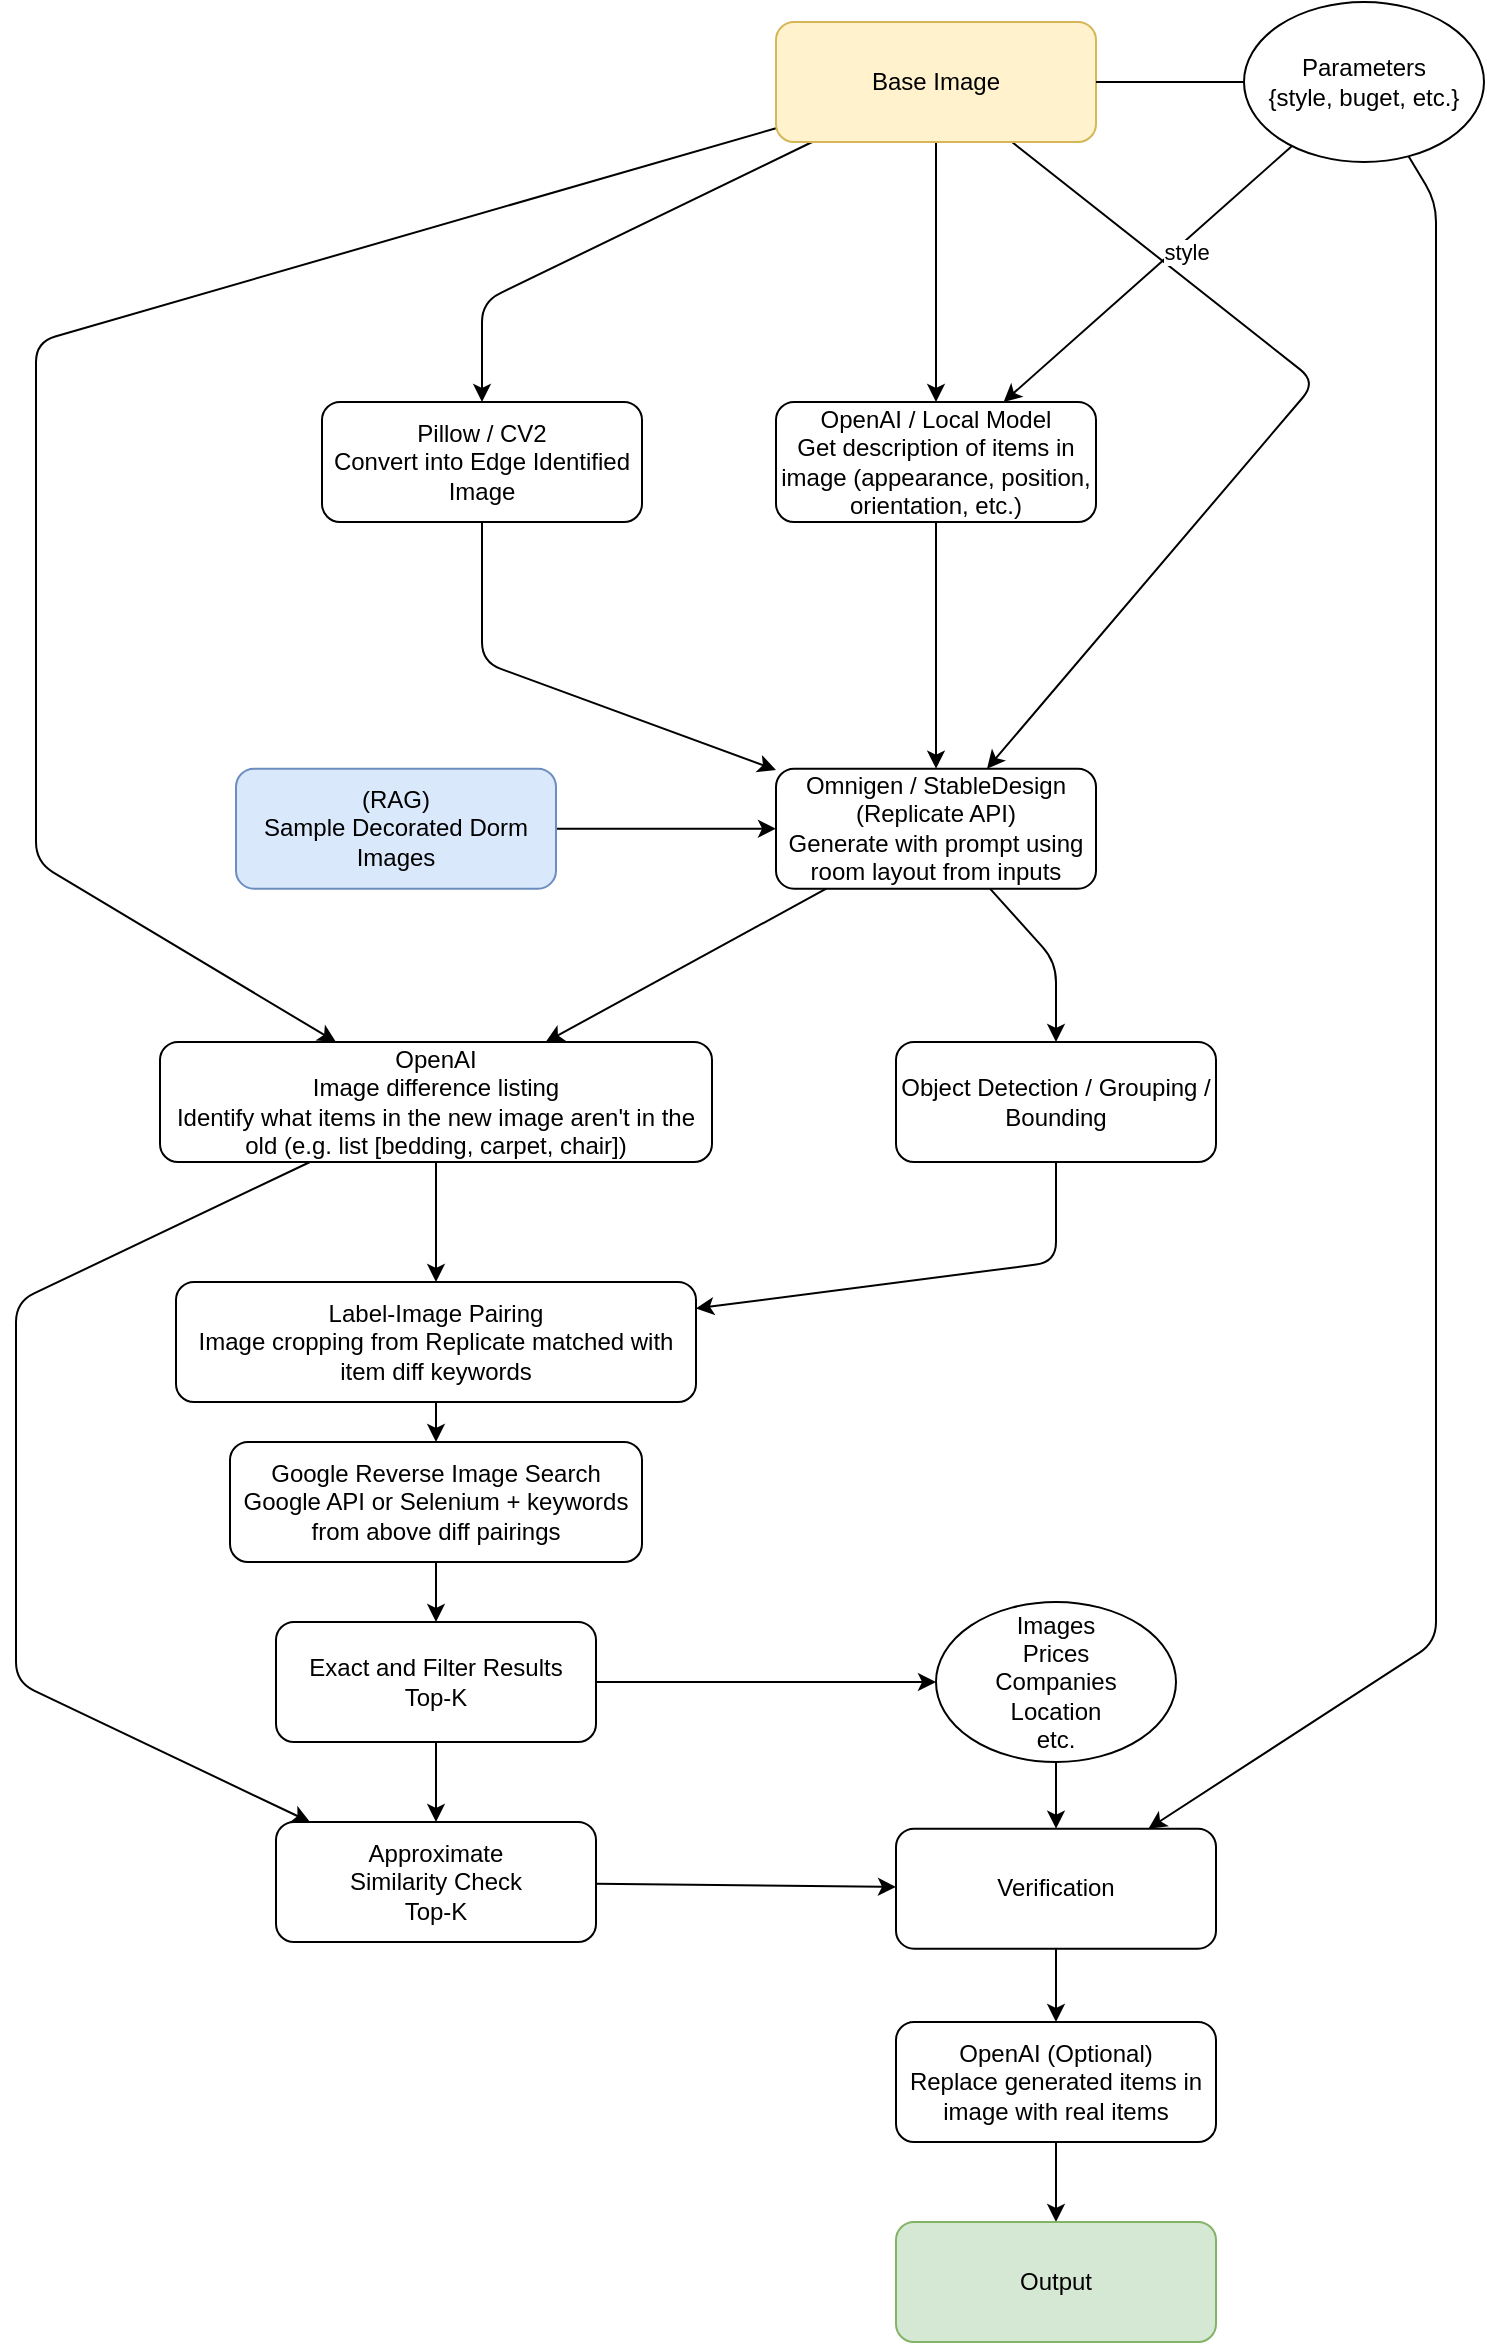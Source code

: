 <mxfile>
    <diagram id="mi7N9GJhdiMdUrGBSjW2" name="Page-1">
        <mxGraphModel dx="2097" dy="1124" grid="1" gridSize="10" guides="1" tooltips="1" connect="1" arrows="1" fold="1" page="1" pageScale="1" pageWidth="827" pageHeight="1169" math="0" shadow="0">
            <root>
                <mxCell id="0"/>
                <mxCell id="1" parent="0"/>
                <mxCell id="34" style="edgeStyle=none;html=1;" parent="1" source="2" target="33" edge="1">
                    <mxGeometry relative="1" as="geometry">
                        <Array as="points">
                            <mxPoint x="-37" y="270"/>
                        </Array>
                    </mxGeometry>
                </mxCell>
                <mxCell id="36" style="edgeStyle=none;html=1;" parent="1" source="2" target="35" edge="1">
                    <mxGeometry relative="1" as="geometry"/>
                </mxCell>
                <mxCell id="40" style="edgeStyle=none;html=1;" parent="1" source="2" target="37" edge="1">
                    <mxGeometry relative="1" as="geometry">
                        <Array as="points">
                            <mxPoint x="380" y="310"/>
                        </Array>
                    </mxGeometry>
                </mxCell>
                <mxCell id="51" style="edgeStyle=none;html=1;" parent="1" source="2" target="48" edge="1">
                    <mxGeometry relative="1" as="geometry">
                        <Array as="points">
                            <mxPoint x="-260" y="290"/>
                            <mxPoint x="-260" y="550"/>
                        </Array>
                    </mxGeometry>
                </mxCell>
                <mxCell id="2" value="Base Image" style="rounded=1;whiteSpace=wrap;html=1;fillColor=#fff2cc;strokeColor=#d6b656;" parent="1" vertex="1">
                    <mxGeometry x="110" y="130" width="160" height="60" as="geometry"/>
                </mxCell>
                <mxCell id="15" style="edgeStyle=none;html=1;" parent="1" source="12" target="14" edge="1">
                    <mxGeometry relative="1" as="geometry"/>
                </mxCell>
                <mxCell id="12" value="Google Reverse Image Search&lt;div&gt;Google API or Selenium + keywords from above diff pairings&lt;/div&gt;" style="rounded=1;whiteSpace=wrap;html=1;" parent="1" vertex="1">
                    <mxGeometry x="-163" y="840" width="206" height="60" as="geometry"/>
                </mxCell>
                <mxCell id="17" style="edgeStyle=none;html=1;" parent="1" source="14" target="16" edge="1">
                    <mxGeometry relative="1" as="geometry"/>
                </mxCell>
                <mxCell id="44" style="edgeStyle=none;html=1;" parent="1" source="14" target="18" edge="1">
                    <mxGeometry relative="1" as="geometry"/>
                </mxCell>
                <mxCell id="14" value="Exact and Filter Results&lt;div&gt;&lt;span style=&quot;background-color: transparent;&quot;&gt;Top-K&lt;/span&gt;&lt;br&gt;&lt;/div&gt;" style="rounded=1;whiteSpace=wrap;html=1;" parent="1" vertex="1">
                    <mxGeometry x="-140" y="930" width="160" height="60" as="geometry"/>
                </mxCell>
                <mxCell id="47" style="edgeStyle=none;html=1;" parent="1" source="16" target="21" edge="1">
                    <mxGeometry relative="1" as="geometry"/>
                </mxCell>
                <mxCell id="16" value="Images&lt;div&gt;Prices&lt;/div&gt;&lt;div&gt;Companies&lt;/div&gt;&lt;div&gt;Location&lt;/div&gt;&lt;div&gt;etc.&lt;/div&gt;" style="ellipse;whiteSpace=wrap;html=1;" parent="1" vertex="1">
                    <mxGeometry x="190" y="920.0" width="120" height="80" as="geometry"/>
                </mxCell>
                <mxCell id="46" style="edgeStyle=none;html=1;" parent="1" source="18" target="21" edge="1">
                    <mxGeometry relative="1" as="geometry"/>
                </mxCell>
                <mxCell id="18" value="&lt;div&gt;Approximate&lt;/div&gt;&lt;div&gt;Similarity Check&lt;br&gt;Top-K&lt;/div&gt;" style="rounded=1;whiteSpace=wrap;html=1;" parent="1" vertex="1">
                    <mxGeometry x="-140" y="1030" width="160" height="60" as="geometry"/>
                </mxCell>
                <mxCell id="45" style="edgeStyle=none;html=1;" parent="1" source="21" target="27" edge="1">
                    <mxGeometry relative="1" as="geometry"/>
                </mxCell>
                <mxCell id="21" value="&lt;div&gt;Verification&lt;/div&gt;" style="rounded=1;whiteSpace=wrap;html=1;" parent="1" vertex="1">
                    <mxGeometry x="170" y="1033.33" width="160" height="60" as="geometry"/>
                </mxCell>
                <mxCell id="24" style="edgeStyle=none;html=1;endArrow=none;endFill=0;" parent="1" source="23" target="2" edge="1">
                    <mxGeometry relative="1" as="geometry"/>
                </mxCell>
                <mxCell id="26" style="edgeStyle=none;html=1;" parent="1" source="23" target="21" edge="1">
                    <mxGeometry relative="1" as="geometry">
                        <Array as="points">
                            <mxPoint x="440" y="220"/>
                            <mxPoint x="440" y="940"/>
                        </Array>
                    </mxGeometry>
                </mxCell>
                <mxCell id="68" style="edgeStyle=none;html=1;" parent="1" source="23" target="35" edge="1">
                    <mxGeometry relative="1" as="geometry"/>
                </mxCell>
                <mxCell id="69" value="style" style="edgeLabel;html=1;align=center;verticalAlign=middle;resizable=0;points=[];" parent="68" vertex="1" connectable="0">
                    <mxGeometry x="-0.232" y="3" relative="1" as="geometry">
                        <mxPoint y="1" as="offset"/>
                    </mxGeometry>
                </mxCell>
                <mxCell id="23" value="Parameters&lt;div&gt;{style, buget, etc.}&lt;/div&gt;" style="ellipse;whiteSpace=wrap;html=1;" parent="1" vertex="1">
                    <mxGeometry x="344" y="120" width="120" height="80" as="geometry"/>
                </mxCell>
                <mxCell id="31" style="edgeStyle=none;html=1;" parent="1" source="27" target="30" edge="1">
                    <mxGeometry relative="1" as="geometry"/>
                </mxCell>
                <mxCell id="27" value="OpenAI (Optional)&lt;div&gt;Replace generated items in image with real items&lt;/div&gt;" style="rounded=1;whiteSpace=wrap;html=1;" parent="1" vertex="1">
                    <mxGeometry x="170" y="1130" width="160" height="60" as="geometry"/>
                </mxCell>
                <mxCell id="30" value="Output" style="rounded=1;whiteSpace=wrap;html=1;fillColor=#d5e8d4;strokeColor=#82b366;" parent="1" vertex="1">
                    <mxGeometry x="170" y="1230" width="160" height="60" as="geometry"/>
                </mxCell>
                <mxCell id="39" style="edgeStyle=none;html=1;" parent="1" source="33" target="37" edge="1">
                    <mxGeometry relative="1" as="geometry">
                        <Array as="points">
                            <mxPoint x="-37" y="450"/>
                        </Array>
                    </mxGeometry>
                </mxCell>
                <mxCell id="33" value="&lt;span style=&quot;color: rgb(0, 0, 0);&quot;&gt;Pillow / CV2&lt;/span&gt;&lt;div style=&quot;scrollbar-color: light-dark(#e2e2e2, #4b4b4b)&lt;br/&gt;&#x9;&#x9;&#x9;&#x9;&#x9;light-dark(#fbfbfb, var(--dark-panel-color));&quot;&gt;Convert into Edge Identified Image&lt;/div&gt;&lt;div&gt;&lt;/div&gt;" style="rounded=1;whiteSpace=wrap;html=1;" parent="1" vertex="1">
                    <mxGeometry x="-117" y="320.0" width="160" height="60" as="geometry"/>
                </mxCell>
                <mxCell id="38" style="edgeStyle=none;html=1;" parent="1" source="35" target="37" edge="1">
                    <mxGeometry relative="1" as="geometry"/>
                </mxCell>
                <mxCell id="35" value="OpenAI / Local Model&lt;div&gt;Get description of items in image (appearance, position, orientation, etc.)&lt;/div&gt;" style="rounded=1;whiteSpace=wrap;html=1;" parent="1" vertex="1">
                    <mxGeometry x="110" y="320.0" width="160" height="60" as="geometry"/>
                </mxCell>
                <mxCell id="50" style="edgeStyle=none;html=1;" parent="1" source="37" target="48" edge="1">
                    <mxGeometry relative="1" as="geometry"/>
                </mxCell>
                <mxCell id="65" style="edgeStyle=none;html=1;" parent="1" source="37" target="62" edge="1">
                    <mxGeometry relative="1" as="geometry">
                        <Array as="points">
                            <mxPoint x="250" y="600"/>
                        </Array>
                    </mxGeometry>
                </mxCell>
                <mxCell id="37" value="Omnigen / StableDesign (Replicate API)&lt;div&gt;Generate with prompt using room layout from inputs&lt;/div&gt;" style="rounded=1;whiteSpace=wrap;html=1;" parent="1" vertex="1">
                    <mxGeometry x="110" y="503.33" width="160" height="60" as="geometry"/>
                </mxCell>
                <mxCell id="43" style="edgeStyle=none;html=1;" parent="1" source="42" target="37" edge="1">
                    <mxGeometry relative="1" as="geometry"/>
                </mxCell>
                <mxCell id="42" value="&lt;div&gt;(RAG)&lt;/div&gt;Sample Decorated Dorm Images" style="rounded=1;whiteSpace=wrap;html=1;fillColor=#dae8fc;strokeColor=#6c8ebf;" parent="1" vertex="1">
                    <mxGeometry x="-160" y="503.33" width="160" height="60" as="geometry"/>
                </mxCell>
                <mxCell id="54" style="edgeStyle=none;html=1;" parent="1" source="48" target="52" edge="1">
                    <mxGeometry relative="1" as="geometry"/>
                </mxCell>
                <mxCell id="58" style="edgeStyle=none;html=1;" parent="1" source="48" target="18" edge="1">
                    <mxGeometry relative="1" as="geometry">
                        <Array as="points">
                            <mxPoint x="-270" y="770"/>
                            <mxPoint x="-270" y="960"/>
                        </Array>
                    </mxGeometry>
                </mxCell>
                <mxCell id="48" value="OpenAI&lt;div&gt;Image difference listing&lt;/div&gt;&lt;div&gt;Identify what items in the new image aren&#39;t in the old (e.g. list [bedding, carpet, chair])&lt;/div&gt;" style="rounded=1;whiteSpace=wrap;html=1;" parent="1" vertex="1">
                    <mxGeometry x="-198" y="640" width="276" height="60" as="geometry"/>
                </mxCell>
                <mxCell id="56" style="edgeStyle=none;html=1;" parent="1" source="52" target="12" edge="1">
                    <mxGeometry relative="1" as="geometry"/>
                </mxCell>
                <mxCell id="52" value="&lt;div&gt;&lt;/div&gt;&lt;div&gt;Label-Image Pairing&lt;/div&gt;&lt;div&gt;Image cropping from Replicate matched with item diff keywords&lt;/div&gt;" style="rounded=1;whiteSpace=wrap;html=1;" parent="1" vertex="1">
                    <mxGeometry x="-190" y="760" width="260" height="60" as="geometry"/>
                </mxCell>
                <mxCell id="66" style="edgeStyle=none;html=1;" parent="1" source="62" target="52" edge="1">
                    <mxGeometry relative="1" as="geometry">
                        <Array as="points">
                            <mxPoint x="250" y="750"/>
                        </Array>
                    </mxGeometry>
                </mxCell>
                <mxCell id="62" value="Object Detection / Grouping / Bounding" style="rounded=1;whiteSpace=wrap;html=1;" parent="1" vertex="1">
                    <mxGeometry x="170" y="640" width="160" height="60" as="geometry"/>
                </mxCell>
            </root>
        </mxGraphModel>
    </diagram>
</mxfile>